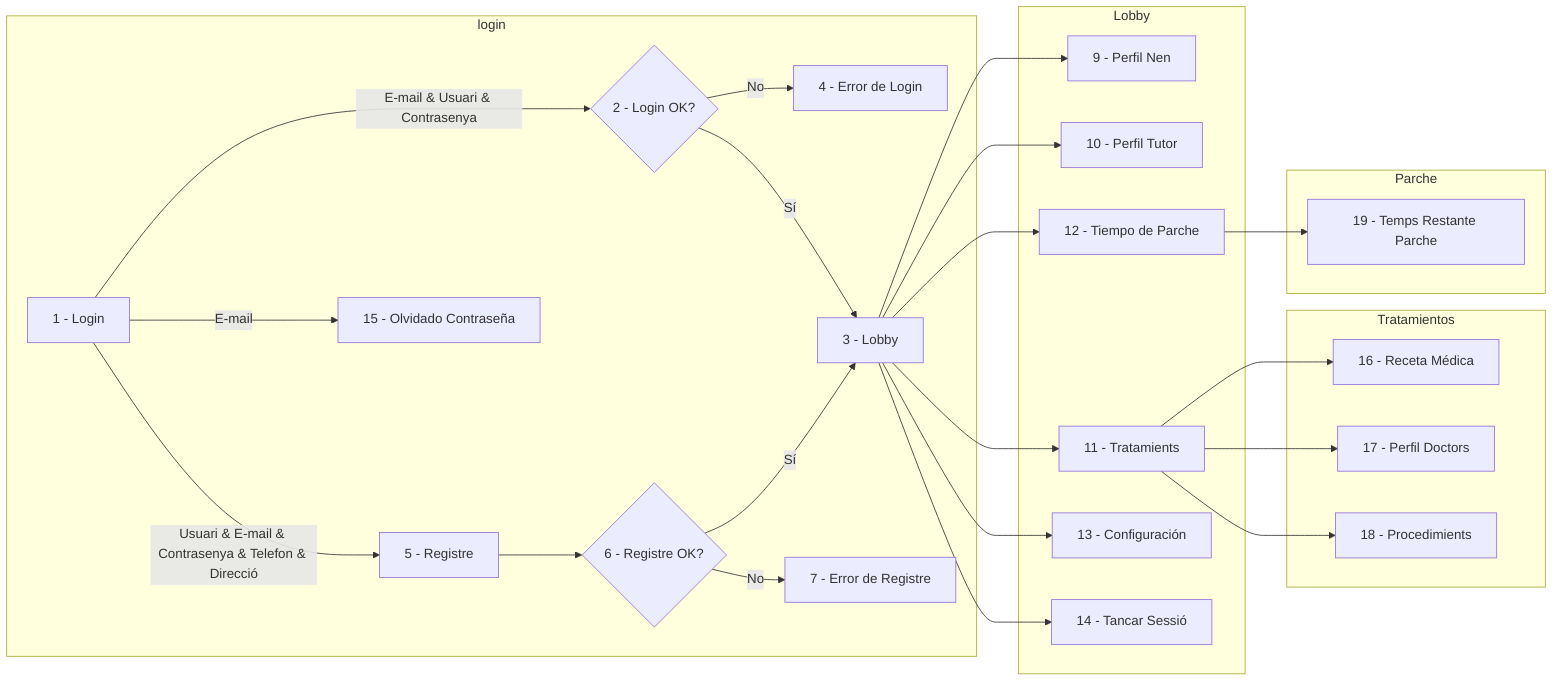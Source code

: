 flowchart LR
    subgraph login
        A[1 - Login] -->|E-mail & Usuari & Contrasenya| B{2 - Login OK?}
        B -- No --> D[4 - Error de Login]
        B -- Sí --> C[3 - Lobby]
        A --> |Usuari & E-mail & Contrasenya & Telefon & Direcció| E[5 - Registre]
        E --> F{6 - Registre OK?}
        F -- Sí --> C
        F -- No --> G[7 - Error de Registre]
        A --> |E-mail| N[15 - Olvidado Contraseña]
    end

    subgraph Lobby
        C --> H[9 - Perfil Nen]
        C --> I[10 - Perfil Tutor]
        C --> J[11 - Tratamients]
        C --> K[12 - Tiempo de Parche]
        C --> L[13 - Configuración]
        C --> M[14 - Tancar Sessió]
    end

    subgraph Tratamientos
        J --> O[16 - Receta Médica]
        J --> P[17 - Perfil Doctors]
        J --> Q[18 - Procedimients]
    end

    subgraph Parche
        K --> R[19 - Temps Restante Parche]
    end